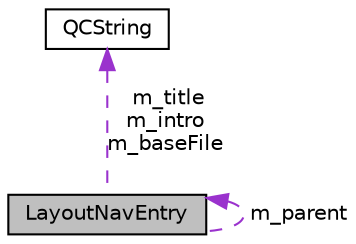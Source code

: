 digraph "LayoutNavEntry"
{
 // INTERACTIVE_SVG=YES
 // LATEX_PDF_SIZE
  edge [fontname="Helvetica",fontsize="10",labelfontname="Helvetica",labelfontsize="10"];
  node [fontname="Helvetica",fontsize="10",shape=record];
  Node1 [label="LayoutNavEntry",height=0.2,width=0.4,color="black", fillcolor="grey75", style="filled", fontcolor="black",tooltip="Base class for the layout of a navigation item at the top of the HTML pages."];
  Node2 -> Node1 [dir="back",color="darkorchid3",fontsize="10",style="dashed",label=" m_title\nm_intro\nm_baseFile" ,fontname="Helvetica"];
  Node2 [label="QCString",height=0.2,width=0.4,color="black", fillcolor="white", style="filled",URL="$d9/d45/class_q_c_string.html",tooltip="This is an alternative implementation of QCString."];
  Node1 -> Node1 [dir="back",color="darkorchid3",fontsize="10",style="dashed",label=" m_parent" ,fontname="Helvetica"];
}

